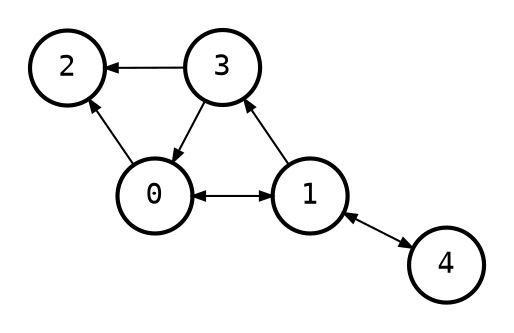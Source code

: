 digraph {
    node [shape=circle, fontname="monospace", style=bold, fixedsize=true, width="0.5"];
    edge [arrowsize=0.6, fontname="monospace", fontsize=9];
    layout=neato;
    mode="sgd";
    maxiter=200000;
    normalize=true;
    scale=1.0;
    pad=0.2;

    0 -> 1 [dir="both"];
    0 -> 2;
    1 -> 3;
    1 -> 4 [dir="both"];
    3 -> 0;
    3 -> 2;
}
